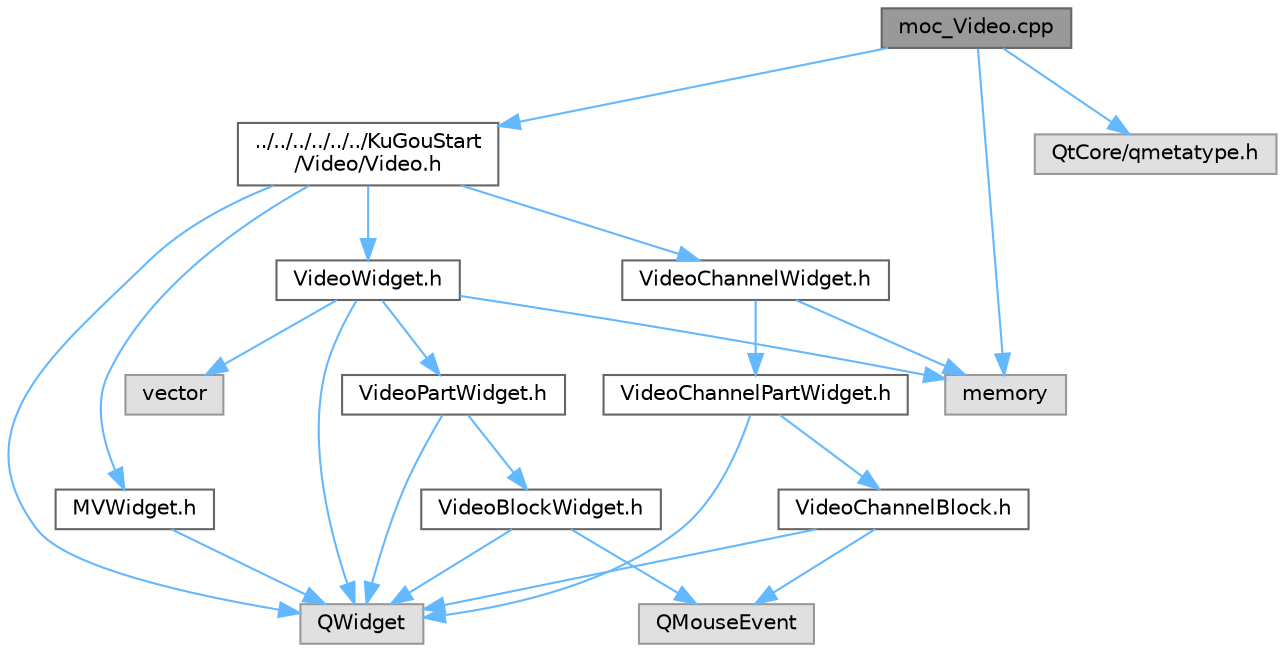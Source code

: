 digraph "moc_Video.cpp"
{
 // LATEX_PDF_SIZE
  bgcolor="transparent";
  edge [fontname=Helvetica,fontsize=10,labelfontname=Helvetica,labelfontsize=10];
  node [fontname=Helvetica,fontsize=10,shape=box,height=0.2,width=0.4];
  Node1 [id="Node000001",label="moc_Video.cpp",height=0.2,width=0.4,color="gray40", fillcolor="grey60", style="filled", fontcolor="black",tooltip=" "];
  Node1 -> Node2 [id="edge1_Node000001_Node000002",color="steelblue1",style="solid",tooltip=" "];
  Node2 [id="Node000002",label="../../../../../../KuGouStart\l/Video/Video.h",height=0.2,width=0.4,color="grey40", fillcolor="white", style="filled",URL="$_video_8h.html",tooltip="定义 Video 类，提供视频界面管理"];
  Node2 -> Node3 [id="edge2_Node000002_Node000003",color="steelblue1",style="solid",tooltip=" "];
  Node3 [id="Node000003",label="VideoChannelWidget.h",height=0.2,width=0.4,color="grey40", fillcolor="white", style="filled",URL="$_video_channel_widget_8h.html",tooltip="定义 VideoChannelWidget 类，提供视频频道分类界面"];
  Node3 -> Node4 [id="edge3_Node000003_Node000004",color="steelblue1",style="solid",tooltip=" "];
  Node4 [id="Node000004",label="VideoChannelPartWidget.h",height=0.2,width=0.4,color="grey40", fillcolor="white", style="filled",URL="$_video_channel_part_widget_8h.html",tooltip="定义 VideoChannelPartWidget 类，提供视频频道分类部件"];
  Node4 -> Node5 [id="edge4_Node000004_Node000005",color="steelblue1",style="solid",tooltip=" "];
  Node5 [id="Node000005",label="VideoChannelBlock.h",height=0.2,width=0.4,color="grey40", fillcolor="white", style="filled",URL="$_video_channel_block_8h.html",tooltip="定义 VideoChannelBlock 类，提供视频频道块控件"];
  Node5 -> Node6 [id="edge5_Node000005_Node000006",color="steelblue1",style="solid",tooltip=" "];
  Node6 [id="Node000006",label="QWidget",height=0.2,width=0.4,color="grey60", fillcolor="#E0E0E0", style="filled",tooltip=" "];
  Node5 -> Node7 [id="edge6_Node000005_Node000007",color="steelblue1",style="solid",tooltip=" "];
  Node7 [id="Node000007",label="QMouseEvent",height=0.2,width=0.4,color="grey60", fillcolor="#E0E0E0", style="filled",tooltip=" "];
  Node4 -> Node6 [id="edge7_Node000004_Node000006",color="steelblue1",style="solid",tooltip=" "];
  Node3 -> Node8 [id="edge8_Node000003_Node000008",color="steelblue1",style="solid",tooltip=" "];
  Node8 [id="Node000008",label="memory",height=0.2,width=0.4,color="grey60", fillcolor="#E0E0E0", style="filled",tooltip=" "];
  Node2 -> Node9 [id="edge9_Node000002_Node000009",color="steelblue1",style="solid",tooltip=" "];
  Node9 [id="Node000009",label="VideoWidget.h",height=0.2,width=0.4,color="grey40", fillcolor="white", style="filled",URL="$_video_widget_8h.html",tooltip="视频界面的头文件，定义 VideoWidget 类"];
  Node9 -> Node10 [id="edge10_Node000009_Node000010",color="steelblue1",style="solid",tooltip=" "];
  Node10 [id="Node000010",label="VideoPartWidget.h",height=0.2,width=0.4,color="grey40", fillcolor="white", style="filled",URL="$_video_part_widget_8h.html",tooltip="视频分区界面的头文件，定义 VideoPartWidget 类"];
  Node10 -> Node11 [id="edge11_Node000010_Node000011",color="steelblue1",style="solid",tooltip=" "];
  Node11 [id="Node000011",label="VideoBlockWidget.h",height=0.2,width=0.4,color="grey40", fillcolor="white", style="filled",URL="$_video_block_widget_8h.html",tooltip="视频块界面的头文件，定义 VideoBlockWidget 类"];
  Node11 -> Node6 [id="edge12_Node000011_Node000006",color="steelblue1",style="solid",tooltip=" "];
  Node11 -> Node7 [id="edge13_Node000011_Node000007",color="steelblue1",style="solid",tooltip=" "];
  Node10 -> Node6 [id="edge14_Node000010_Node000006",color="steelblue1",style="solid",tooltip=" "];
  Node9 -> Node6 [id="edge15_Node000009_Node000006",color="steelblue1",style="solid",tooltip=" "];
  Node9 -> Node8 [id="edge16_Node000009_Node000008",color="steelblue1",style="solid",tooltip=" "];
  Node9 -> Node12 [id="edge17_Node000009_Node000012",color="steelblue1",style="solid",tooltip=" "];
  Node12 [id="Node000012",label="vector",height=0.2,width=0.4,color="grey60", fillcolor="#E0E0E0", style="filled",tooltip=" "];
  Node2 -> Node13 [id="edge18_Node000002_Node000013",color="steelblue1",style="solid",tooltip=" "];
  Node13 [id="Node000013",label="MVWidget.h",height=0.2,width=0.4,color="grey40", fillcolor="white", style="filled",URL="$_m_v_widget_8h.html",tooltip="定义 MVWidget 类，提供音乐视频分类界面"];
  Node13 -> Node6 [id="edge19_Node000013_Node000006",color="steelblue1",style="solid",tooltip=" "];
  Node2 -> Node6 [id="edge20_Node000002_Node000006",color="steelblue1",style="solid",tooltip=" "];
  Node1 -> Node14 [id="edge21_Node000001_Node000014",color="steelblue1",style="solid",tooltip=" "];
  Node14 [id="Node000014",label="QtCore/qmetatype.h",height=0.2,width=0.4,color="grey60", fillcolor="#E0E0E0", style="filled",tooltip=" "];
  Node1 -> Node8 [id="edge22_Node000001_Node000008",color="steelblue1",style="solid",tooltip=" "];
}
